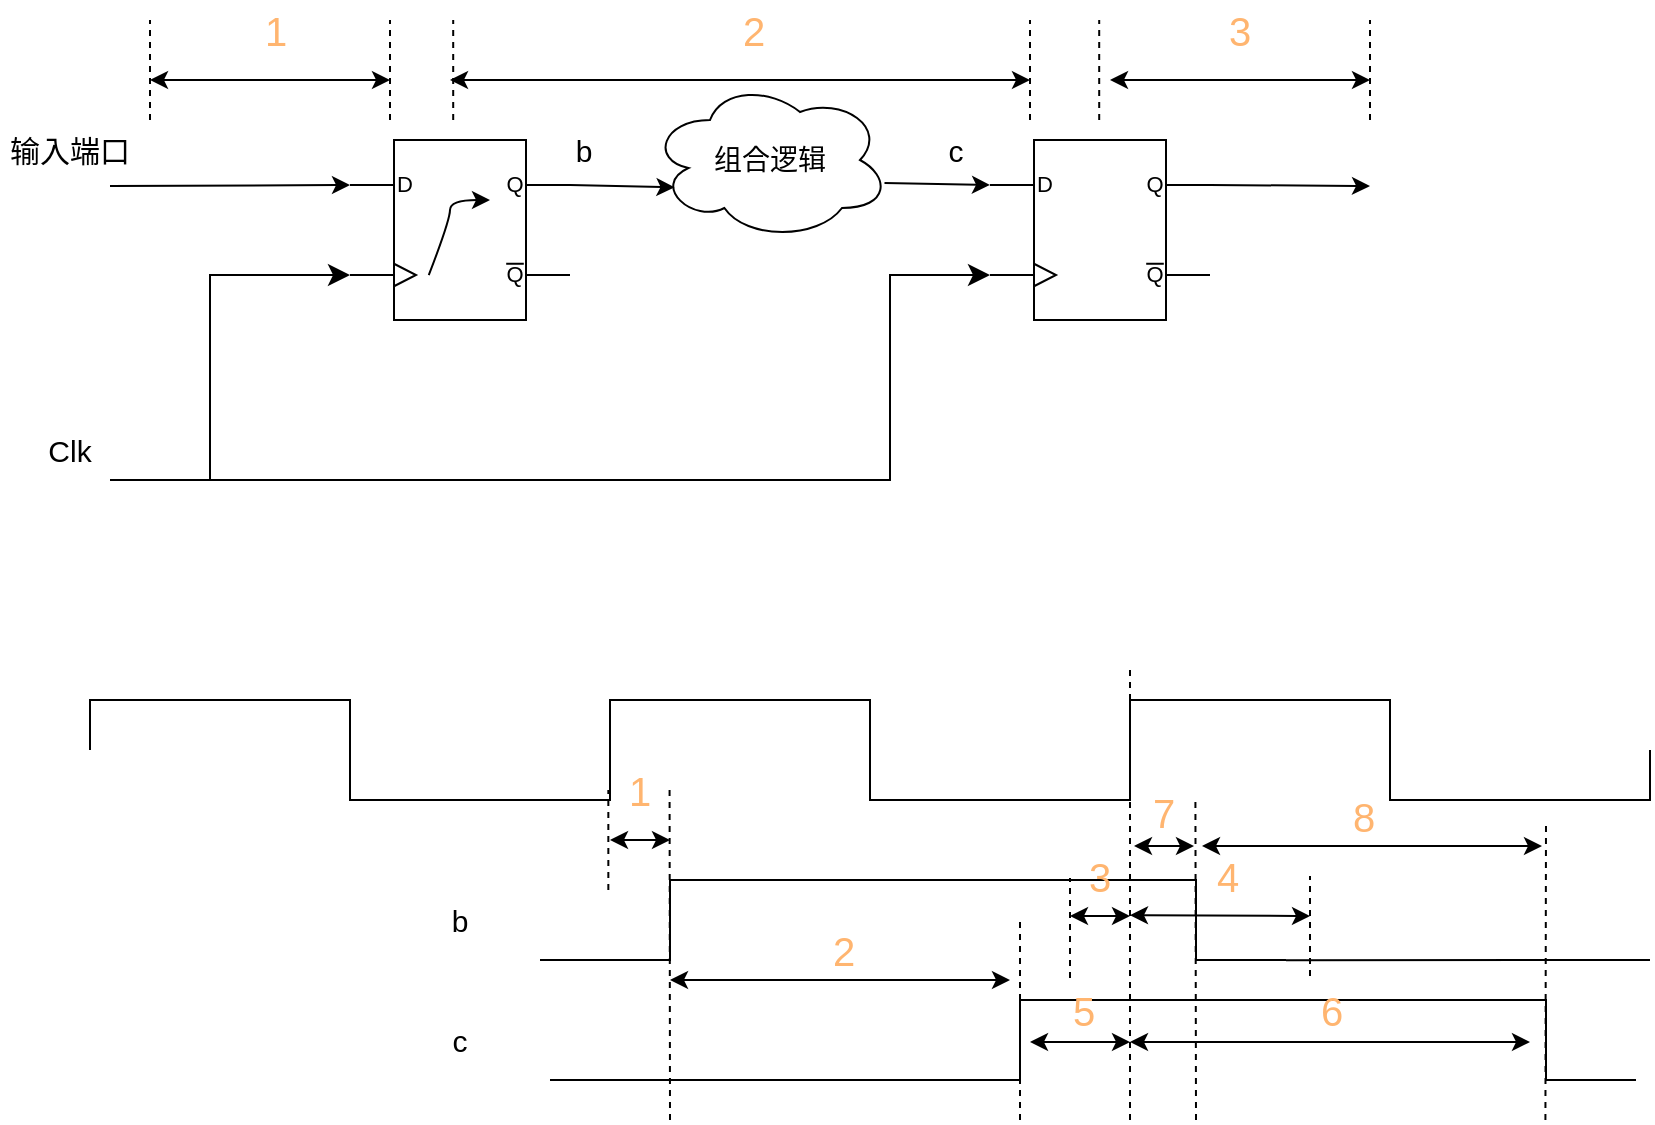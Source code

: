 <mxfile version="24.5.1" type="device">
  <diagram name="第 1 页" id="M3o1P9P7BSfSJ8zf_l1Q">
    <mxGraphModel dx="867" dy="535" grid="1" gridSize="10" guides="1" tooltips="1" connect="1" arrows="1" fold="1" page="1" pageScale="1" pageWidth="827" pageHeight="1169" math="0" shadow="0">
      <root>
        <mxCell id="0" />
        <mxCell id="1" parent="0" />
        <mxCell id="-Ba2hZGBv5FWJ_MVf5gw-1" value="" style="verticalLabelPosition=bottom;shadow=0;dashed=0;align=center;html=1;verticalAlign=top;shape=mxgraph.electrical.logic_gates.d_type_flip-flop;" vertex="1" parent="1">
          <mxGeometry x="250" y="220" width="110" height="90" as="geometry" />
        </mxCell>
        <mxCell id="-Ba2hZGBv5FWJ_MVf5gw-2" value="" style="verticalLabelPosition=bottom;shadow=0;dashed=0;align=center;html=1;verticalAlign=top;shape=mxgraph.electrical.logic_gates.d_type_flip-flop;" vertex="1" parent="1">
          <mxGeometry x="570" y="220" width="110" height="90" as="geometry" />
        </mxCell>
        <mxCell id="-Ba2hZGBv5FWJ_MVf5gw-3" value="" style="endArrow=classic;html=1;rounded=0;entryX=0;entryY=0.25;entryDx=0;entryDy=0;entryPerimeter=0;" edge="1" parent="1" target="-Ba2hZGBv5FWJ_MVf5gw-1">
          <mxGeometry width="50" height="50" relative="1" as="geometry">
            <mxPoint x="130" y="243" as="sourcePoint" />
            <mxPoint x="400" y="290" as="targetPoint" />
          </mxGeometry>
        </mxCell>
        <mxCell id="-Ba2hZGBv5FWJ_MVf5gw-4" value="" style="edgeStyle=elbowEdgeStyle;elbow=horizontal;endArrow=classic;html=1;curved=0;rounded=0;endSize=8;startSize=8;entryX=0;entryY=0.75;entryDx=0;entryDy=0;entryPerimeter=0;" edge="1" parent="1" target="-Ba2hZGBv5FWJ_MVf5gw-2">
          <mxGeometry width="50" height="50" relative="1" as="geometry">
            <mxPoint x="130" y="390" as="sourcePoint" />
            <mxPoint x="190" y="370" as="targetPoint" />
            <Array as="points">
              <mxPoint x="520" y="330" />
            </Array>
          </mxGeometry>
        </mxCell>
        <mxCell id="-Ba2hZGBv5FWJ_MVf5gw-5" value="" style="edgeStyle=elbowEdgeStyle;elbow=horizontal;endArrow=classic;html=1;curved=0;rounded=0;endSize=8;startSize=8;entryX=0;entryY=0.75;entryDx=0;entryDy=0;entryPerimeter=0;" edge="1" parent="1" target="-Ba2hZGBv5FWJ_MVf5gw-1">
          <mxGeometry width="50" height="50" relative="1" as="geometry">
            <mxPoint x="180" y="390" as="sourcePoint" />
            <mxPoint x="380" y="280" as="targetPoint" />
            <Array as="points">
              <mxPoint x="180" y="340" />
            </Array>
          </mxGeometry>
        </mxCell>
        <mxCell id="-Ba2hZGBv5FWJ_MVf5gw-6" value="Clk" style="text;strokeColor=none;align=center;fillColor=none;html=1;verticalAlign=middle;whiteSpace=wrap;rounded=0;fontSize=15;" vertex="1" parent="1">
          <mxGeometry x="80" y="360" width="60" height="30" as="geometry" />
        </mxCell>
        <mxCell id="-Ba2hZGBv5FWJ_MVf5gw-7" value="组合逻辑" style="ellipse;shape=cloud;whiteSpace=wrap;html=1;fontSize=14;" vertex="1" parent="1">
          <mxGeometry x="400" y="190" width="120" height="80" as="geometry" />
        </mxCell>
        <mxCell id="-Ba2hZGBv5FWJ_MVf5gw-8" value="" style="endArrow=classic;html=1;rounded=0;exitX=1;exitY=0.25;exitDx=0;exitDy=0;exitPerimeter=0;entryX=0.102;entryY=0.671;entryDx=0;entryDy=0;entryPerimeter=0;" edge="1" parent="1" source="-Ba2hZGBv5FWJ_MVf5gw-1" target="-Ba2hZGBv5FWJ_MVf5gw-7">
          <mxGeometry width="50" height="50" relative="1" as="geometry">
            <mxPoint x="460" y="320" as="sourcePoint" />
            <mxPoint x="510" y="270" as="targetPoint" />
          </mxGeometry>
        </mxCell>
        <mxCell id="-Ba2hZGBv5FWJ_MVf5gw-9" value="" style="endArrow=classic;html=1;rounded=0;entryX=0;entryY=0.25;entryDx=0;entryDy=0;entryPerimeter=0;exitX=0.977;exitY=0.644;exitDx=0;exitDy=0;exitPerimeter=0;" edge="1" parent="1" source="-Ba2hZGBv5FWJ_MVf5gw-7" target="-Ba2hZGBv5FWJ_MVf5gw-2">
          <mxGeometry width="50" height="50" relative="1" as="geometry">
            <mxPoint x="460" y="320" as="sourcePoint" />
            <mxPoint x="510" y="270" as="targetPoint" />
          </mxGeometry>
        </mxCell>
        <mxCell id="-Ba2hZGBv5FWJ_MVf5gw-10" value="" style="endArrow=classic;html=1;rounded=0;exitX=1;exitY=0.25;exitDx=0;exitDy=0;exitPerimeter=0;" edge="1" parent="1" source="-Ba2hZGBv5FWJ_MVf5gw-2">
          <mxGeometry width="50" height="50" relative="1" as="geometry">
            <mxPoint x="530" y="320" as="sourcePoint" />
            <mxPoint x="760" y="243" as="targetPoint" />
          </mxGeometry>
        </mxCell>
        <mxCell id="-Ba2hZGBv5FWJ_MVf5gw-11" value="输入端口" style="text;strokeColor=none;align=center;fillColor=none;html=1;verticalAlign=middle;whiteSpace=wrap;rounded=0;fontSize=15;" vertex="1" parent="1">
          <mxGeometry x="75" y="210" width="70" height="30" as="geometry" />
        </mxCell>
        <mxCell id="-Ba2hZGBv5FWJ_MVf5gw-13" value="" style="endArrow=none;dashed=1;html=1;rounded=0;" edge="1" parent="1">
          <mxGeometry width="50" height="50" relative="1" as="geometry">
            <mxPoint x="150" y="210" as="sourcePoint" />
            <mxPoint x="150" y="160" as="targetPoint" />
          </mxGeometry>
        </mxCell>
        <mxCell id="-Ba2hZGBv5FWJ_MVf5gw-14" value="" style="endArrow=none;dashed=1;html=1;rounded=0;" edge="1" parent="1">
          <mxGeometry width="50" height="50" relative="1" as="geometry">
            <mxPoint x="270" y="210" as="sourcePoint" />
            <mxPoint x="270" y="160" as="targetPoint" />
          </mxGeometry>
        </mxCell>
        <mxCell id="-Ba2hZGBv5FWJ_MVf5gw-15" value="" style="endArrow=none;dashed=1;html=1;rounded=0;" edge="1" parent="1">
          <mxGeometry width="50" height="50" relative="1" as="geometry">
            <mxPoint x="301.6" y="210" as="sourcePoint" />
            <mxPoint x="301.6" y="160" as="targetPoint" />
          </mxGeometry>
        </mxCell>
        <mxCell id="-Ba2hZGBv5FWJ_MVf5gw-16" value="" style="endArrow=none;dashed=1;html=1;rounded=0;" edge="1" parent="1">
          <mxGeometry width="50" height="50" relative="1" as="geometry">
            <mxPoint x="590" y="210" as="sourcePoint" />
            <mxPoint x="590" y="160" as="targetPoint" />
          </mxGeometry>
        </mxCell>
        <mxCell id="-Ba2hZGBv5FWJ_MVf5gw-17" value="" style="endArrow=none;dashed=1;html=1;rounded=0;" edge="1" parent="1">
          <mxGeometry width="50" height="50" relative="1" as="geometry">
            <mxPoint x="624.6" y="210" as="sourcePoint" />
            <mxPoint x="624.6" y="160" as="targetPoint" />
          </mxGeometry>
        </mxCell>
        <mxCell id="-Ba2hZGBv5FWJ_MVf5gw-18" value="" style="endArrow=none;dashed=1;html=1;rounded=0;" edge="1" parent="1">
          <mxGeometry width="50" height="50" relative="1" as="geometry">
            <mxPoint x="760" y="210" as="sourcePoint" />
            <mxPoint x="760" y="160" as="targetPoint" />
          </mxGeometry>
        </mxCell>
        <mxCell id="-Ba2hZGBv5FWJ_MVf5gw-19" value="" style="endArrow=classic;startArrow=classic;html=1;rounded=0;" edge="1" parent="1">
          <mxGeometry width="50" height="50" relative="1" as="geometry">
            <mxPoint x="150" y="190" as="sourcePoint" />
            <mxPoint x="270" y="190" as="targetPoint" />
          </mxGeometry>
        </mxCell>
        <mxCell id="-Ba2hZGBv5FWJ_MVf5gw-20" value="" style="endArrow=classic;startArrow=classic;html=1;rounded=0;" edge="1" parent="1">
          <mxGeometry width="50" height="50" relative="1" as="geometry">
            <mxPoint x="300" y="190" as="sourcePoint" />
            <mxPoint x="590" y="190" as="targetPoint" />
          </mxGeometry>
        </mxCell>
        <mxCell id="-Ba2hZGBv5FWJ_MVf5gw-21" value="" style="endArrow=classic;startArrow=classic;html=1;rounded=0;" edge="1" parent="1">
          <mxGeometry width="50" height="50" relative="1" as="geometry">
            <mxPoint x="630" y="190" as="sourcePoint" />
            <mxPoint x="760" y="190" as="targetPoint" />
          </mxGeometry>
        </mxCell>
        <mxCell id="-Ba2hZGBv5FWJ_MVf5gw-22" value="" style="curved=1;endArrow=classic;html=1;rounded=0;exitX=0.358;exitY=0.751;exitDx=0;exitDy=0;exitPerimeter=0;" edge="1" parent="1" source="-Ba2hZGBv5FWJ_MVf5gw-1">
          <mxGeometry width="50" height="50" relative="1" as="geometry">
            <mxPoint x="350" y="310" as="sourcePoint" />
            <mxPoint x="320" y="250" as="targetPoint" />
            <Array as="points">
              <mxPoint x="300" y="260" />
              <mxPoint x="300" y="250" />
              <mxPoint x="320" y="250" />
            </Array>
          </mxGeometry>
        </mxCell>
        <mxCell id="-Ba2hZGBv5FWJ_MVf5gw-23" value="b" style="text;strokeColor=none;align=center;fillColor=none;html=1;verticalAlign=middle;whiteSpace=wrap;rounded=0;fontSize=15;" vertex="1" parent="1">
          <mxGeometry x="344" y="210" width="46" height="30" as="geometry" />
        </mxCell>
        <mxCell id="-Ba2hZGBv5FWJ_MVf5gw-24" value="c" style="text;strokeColor=none;align=center;fillColor=none;html=1;verticalAlign=middle;whiteSpace=wrap;rounded=0;fontSize=15;" vertex="1" parent="1">
          <mxGeometry x="530" y="210" width="46" height="30" as="geometry" />
        </mxCell>
        <mxCell id="-Ba2hZGBv5FWJ_MVf5gw-25" value="1" style="text;strokeColor=none;align=center;fillColor=none;html=1;verticalAlign=middle;whiteSpace=wrap;rounded=0;fontSize=20;fontColor=#FFB570;" vertex="1" parent="1">
          <mxGeometry x="190" y="150" width="46" height="30" as="geometry" />
        </mxCell>
        <mxCell id="-Ba2hZGBv5FWJ_MVf5gw-26" value="2" style="text;strokeColor=none;align=center;fillColor=none;html=1;verticalAlign=middle;whiteSpace=wrap;rounded=0;fontSize=20;fontColor=#FFB570;" vertex="1" parent="1">
          <mxGeometry x="429" y="150" width="46" height="30" as="geometry" />
        </mxCell>
        <mxCell id="-Ba2hZGBv5FWJ_MVf5gw-27" value="3" style="text;strokeColor=none;align=center;fillColor=none;html=1;verticalAlign=middle;whiteSpace=wrap;rounded=0;fontSize=20;fontColor=#FFB570;" vertex="1" parent="1">
          <mxGeometry x="672" y="150" width="46" height="30" as="geometry" />
        </mxCell>
        <mxCell id="-Ba2hZGBv5FWJ_MVf5gw-28" value="" style="pointerEvents=1;verticalLabelPosition=bottom;shadow=0;dashed=0;align=center;html=1;verticalAlign=top;shape=mxgraph.electrical.waveforms.square_wave;" vertex="1" parent="1">
          <mxGeometry x="120" y="500" width="260" height="50" as="geometry" />
        </mxCell>
        <mxCell id="-Ba2hZGBv5FWJ_MVf5gw-30" value="" style="pointerEvents=1;verticalLabelPosition=bottom;shadow=0;dashed=0;align=center;html=1;verticalAlign=top;shape=mxgraph.electrical.waveforms.square_wave;" vertex="1" parent="1">
          <mxGeometry x="380" y="500" width="260" height="50" as="geometry" />
        </mxCell>
        <mxCell id="-Ba2hZGBv5FWJ_MVf5gw-31" value="" style="pointerEvents=1;verticalLabelPosition=bottom;shadow=0;dashed=0;align=center;html=1;verticalAlign=top;shape=mxgraph.electrical.waveforms.square_wave;" vertex="1" parent="1">
          <mxGeometry x="640" y="500" width="260" height="50" as="geometry" />
        </mxCell>
        <mxCell id="-Ba2hZGBv5FWJ_MVf5gw-32" value="b" style="text;strokeColor=none;align=center;fillColor=none;html=1;verticalAlign=middle;whiteSpace=wrap;rounded=0;fontSize=15;" vertex="1" parent="1">
          <mxGeometry x="282" y="595" width="46" height="30" as="geometry" />
        </mxCell>
        <mxCell id="-Ba2hZGBv5FWJ_MVf5gw-34" value="" style="pointerEvents=1;verticalLabelPosition=bottom;shadow=0;dashed=0;align=center;html=1;verticalAlign=top;shape=mxgraph.electrical.waveforms.step_1;" vertex="1" parent="1">
          <mxGeometry x="345" y="590" width="130" height="40" as="geometry" />
        </mxCell>
        <mxCell id="-Ba2hZGBv5FWJ_MVf5gw-35" value="" style="endArrow=none;html=1;rounded=0;exitX=0.974;exitY=0.057;exitDx=0;exitDy=0;exitPerimeter=0;" edge="1" parent="1">
          <mxGeometry width="50" height="50" relative="1" as="geometry">
            <mxPoint x="475.0" y="589.96" as="sourcePoint" />
            <mxPoint x="630" y="590" as="targetPoint" />
          </mxGeometry>
        </mxCell>
        <mxCell id="-Ba2hZGBv5FWJ_MVf5gw-36" value="" style="pointerEvents=1;verticalLabelPosition=bottom;shadow=0;dashed=0;align=center;html=1;verticalAlign=top;shape=mxgraph.electrical.waveforms.step_2;" vertex="1" parent="1">
          <mxGeometry x="628" y="590" width="90" height="40" as="geometry" />
        </mxCell>
        <mxCell id="-Ba2hZGBv5FWJ_MVf5gw-37" value="c" style="text;strokeColor=none;align=center;fillColor=none;html=1;verticalAlign=middle;whiteSpace=wrap;rounded=0;fontSize=15;" vertex="1" parent="1">
          <mxGeometry x="282" y="655.04" width="46" height="30" as="geometry" />
        </mxCell>
        <mxCell id="-Ba2hZGBv5FWJ_MVf5gw-38" value="" style="pointerEvents=1;verticalLabelPosition=bottom;shadow=0;dashed=0;align=center;html=1;verticalAlign=top;shape=mxgraph.electrical.waveforms.step_1;" vertex="1" parent="1">
          <mxGeometry x="520" y="650.06" width="130" height="40" as="geometry" />
        </mxCell>
        <mxCell id="-Ba2hZGBv5FWJ_MVf5gw-39" value="" style="endArrow=none;html=1;rounded=0;exitX=0.974;exitY=0.057;exitDx=0;exitDy=0;exitPerimeter=0;" edge="1" parent="1">
          <mxGeometry width="50" height="50" relative="1" as="geometry">
            <mxPoint x="650.0" y="650.02" as="sourcePoint" />
            <mxPoint x="805" y="650.06" as="targetPoint" />
          </mxGeometry>
        </mxCell>
        <mxCell id="-Ba2hZGBv5FWJ_MVf5gw-40" value="" style="pointerEvents=1;verticalLabelPosition=bottom;shadow=0;dashed=0;align=center;html=1;verticalAlign=top;shape=mxgraph.electrical.waveforms.step_2;" vertex="1" parent="1">
          <mxGeometry x="803" y="650.06" width="90" height="40" as="geometry" />
        </mxCell>
        <mxCell id="-Ba2hZGBv5FWJ_MVf5gw-41" value="" style="endArrow=none;html=1;rounded=0;entryX=0.014;entryY=0.998;entryDx=0;entryDy=0;entryPerimeter=0;" edge="1" parent="1" target="-Ba2hZGBv5FWJ_MVf5gw-38">
          <mxGeometry width="50" height="50" relative="1" as="geometry">
            <mxPoint x="350" y="690" as="sourcePoint" />
            <mxPoint x="550" y="590" as="targetPoint" />
          </mxGeometry>
        </mxCell>
        <mxCell id="-Ba2hZGBv5FWJ_MVf5gw-42" value="" style="endArrow=none;dashed=1;html=1;rounded=0;" edge="1" parent="1">
          <mxGeometry width="50" height="50" relative="1" as="geometry">
            <mxPoint x="379.17" y="595" as="sourcePoint" />
            <mxPoint x="379.17" y="545" as="targetPoint" />
          </mxGeometry>
        </mxCell>
        <mxCell id="-Ba2hZGBv5FWJ_MVf5gw-43" value="" style="endArrow=none;dashed=1;html=1;rounded=0;" edge="1" parent="1">
          <mxGeometry width="50" height="50" relative="1" as="geometry">
            <mxPoint x="410" y="710" as="sourcePoint" />
            <mxPoint x="409.79" y="545" as="targetPoint" />
          </mxGeometry>
        </mxCell>
        <mxCell id="-Ba2hZGBv5FWJ_MVf5gw-44" value="" style="endArrow=classic;startArrow=classic;html=1;rounded=0;" edge="1" parent="1">
          <mxGeometry width="50" height="50" relative="1" as="geometry">
            <mxPoint x="380" y="570" as="sourcePoint" />
            <mxPoint x="410" y="570" as="targetPoint" />
          </mxGeometry>
        </mxCell>
        <mxCell id="-Ba2hZGBv5FWJ_MVf5gw-45" value="1" style="text;strokeColor=none;align=center;fillColor=none;html=1;verticalAlign=middle;whiteSpace=wrap;rounded=0;fontSize=20;fontColor=#FFB570;" vertex="1" parent="1">
          <mxGeometry x="372" y="530" width="46" height="30" as="geometry" />
        </mxCell>
        <mxCell id="-Ba2hZGBv5FWJ_MVf5gw-46" value="" style="endArrow=none;dashed=1;html=1;rounded=0;" edge="1" parent="1">
          <mxGeometry width="50" height="50" relative="1" as="geometry">
            <mxPoint x="585" y="710" as="sourcePoint" />
            <mxPoint x="585" y="610" as="targetPoint" />
          </mxGeometry>
        </mxCell>
        <mxCell id="-Ba2hZGBv5FWJ_MVf5gw-47" value="" style="endArrow=classic;startArrow=classic;html=1;rounded=0;" edge="1" parent="1">
          <mxGeometry width="50" height="50" relative="1" as="geometry">
            <mxPoint x="410" y="640" as="sourcePoint" />
            <mxPoint x="580" y="640" as="targetPoint" />
          </mxGeometry>
        </mxCell>
        <mxCell id="-Ba2hZGBv5FWJ_MVf5gw-48" value="2" style="text;strokeColor=none;align=center;fillColor=none;html=1;verticalAlign=middle;whiteSpace=wrap;rounded=0;fontSize=20;fontColor=#FFB570;" vertex="1" parent="1">
          <mxGeometry x="474" y="610" width="46" height="30" as="geometry" />
        </mxCell>
        <mxCell id="-Ba2hZGBv5FWJ_MVf5gw-49" value="" style="endArrow=none;dashed=1;html=1;rounded=0;" edge="1" parent="1">
          <mxGeometry width="50" height="50" relative="1" as="geometry">
            <mxPoint x="640" y="710" as="sourcePoint" />
            <mxPoint x="640" y="485" as="targetPoint" />
          </mxGeometry>
        </mxCell>
        <mxCell id="-Ba2hZGBv5FWJ_MVf5gw-50" value="" style="endArrow=none;dashed=1;html=1;rounded=0;" edge="1" parent="1">
          <mxGeometry width="50" height="50" relative="1" as="geometry">
            <mxPoint x="610" y="639" as="sourcePoint" />
            <mxPoint x="610" y="589" as="targetPoint" />
          </mxGeometry>
        </mxCell>
        <mxCell id="-Ba2hZGBv5FWJ_MVf5gw-52" value="" style="endArrow=classic;startArrow=classic;html=1;rounded=0;" edge="1" parent="1">
          <mxGeometry width="50" height="50" relative="1" as="geometry">
            <mxPoint x="590" y="671" as="sourcePoint" />
            <mxPoint x="640" y="671" as="targetPoint" />
          </mxGeometry>
        </mxCell>
        <mxCell id="-Ba2hZGBv5FWJ_MVf5gw-53" value="5" style="text;strokeColor=none;align=center;fillColor=none;html=1;verticalAlign=middle;whiteSpace=wrap;rounded=0;fontSize=20;fontColor=#FFB570;" vertex="1" parent="1">
          <mxGeometry x="594" y="640" width="46" height="30" as="geometry" />
        </mxCell>
        <mxCell id="-Ba2hZGBv5FWJ_MVf5gw-54" value="" style="endArrow=classic;startArrow=classic;html=1;rounded=0;" edge="1" parent="1">
          <mxGeometry width="50" height="50" relative="1" as="geometry">
            <mxPoint x="610" y="608" as="sourcePoint" />
            <mxPoint x="640" y="608" as="targetPoint" />
          </mxGeometry>
        </mxCell>
        <mxCell id="-Ba2hZGBv5FWJ_MVf5gw-55" value="3" style="text;strokeColor=none;align=center;fillColor=none;html=1;verticalAlign=middle;whiteSpace=wrap;rounded=0;fontSize=20;fontColor=#FFB570;" vertex="1" parent="1">
          <mxGeometry x="602" y="573" width="46" height="30" as="geometry" />
        </mxCell>
        <mxCell id="-Ba2hZGBv5FWJ_MVf5gw-57" value="" style="endArrow=classic;startArrow=classic;html=1;rounded=0;" edge="1" parent="1">
          <mxGeometry width="50" height="50" relative="1" as="geometry">
            <mxPoint x="640" y="607.59" as="sourcePoint" />
            <mxPoint x="730" y="608" as="targetPoint" />
          </mxGeometry>
        </mxCell>
        <mxCell id="-Ba2hZGBv5FWJ_MVf5gw-58" value="4" style="text;strokeColor=none;align=center;fillColor=none;html=1;verticalAlign=middle;whiteSpace=wrap;rounded=0;fontSize=20;fontColor=#FFB570;" vertex="1" parent="1">
          <mxGeometry x="666" y="573" width="46" height="30" as="geometry" />
        </mxCell>
        <mxCell id="-Ba2hZGBv5FWJ_MVf5gw-59" value="" style="endArrow=none;dashed=1;html=1;rounded=0;" edge="1" parent="1">
          <mxGeometry width="50" height="50" relative="1" as="geometry">
            <mxPoint x="847.71" y="710" as="sourcePoint" />
            <mxPoint x="848" y="560" as="targetPoint" />
          </mxGeometry>
        </mxCell>
        <mxCell id="-Ba2hZGBv5FWJ_MVf5gw-60" value="" style="endArrow=classic;startArrow=classic;html=1;rounded=0;" edge="1" parent="1">
          <mxGeometry width="50" height="50" relative="1" as="geometry">
            <mxPoint x="640" y="671" as="sourcePoint" />
            <mxPoint x="840" y="671" as="targetPoint" />
          </mxGeometry>
        </mxCell>
        <mxCell id="-Ba2hZGBv5FWJ_MVf5gw-61" value="6" style="text;strokeColor=none;align=center;fillColor=none;html=1;verticalAlign=middle;whiteSpace=wrap;rounded=0;fontSize=20;fontColor=#FFB570;" vertex="1" parent="1">
          <mxGeometry x="718" y="640" width="46" height="30" as="geometry" />
        </mxCell>
        <mxCell id="-Ba2hZGBv5FWJ_MVf5gw-62" value="" style="endArrow=none;html=1;rounded=0;exitX=1;exitY=1.004;exitDx=0;exitDy=0;exitPerimeter=0;" edge="1" parent="1" source="-Ba2hZGBv5FWJ_MVf5gw-36">
          <mxGeometry width="50" height="50" relative="1" as="geometry">
            <mxPoint x="720" y="630" as="sourcePoint" />
            <mxPoint x="900" y="630" as="targetPoint" />
          </mxGeometry>
        </mxCell>
        <mxCell id="-Ba2hZGBv5FWJ_MVf5gw-63" value="" style="endArrow=none;dashed=1;html=1;rounded=0;" edge="1" parent="1">
          <mxGeometry width="50" height="50" relative="1" as="geometry">
            <mxPoint x="673" y="710" as="sourcePoint" />
            <mxPoint x="672.71" y="550" as="targetPoint" />
          </mxGeometry>
        </mxCell>
        <mxCell id="-Ba2hZGBv5FWJ_MVf5gw-64" value="" style="endArrow=classic;startArrow=classic;html=1;rounded=0;" edge="1" parent="1">
          <mxGeometry width="50" height="50" relative="1" as="geometry">
            <mxPoint x="642" y="573" as="sourcePoint" />
            <mxPoint x="672" y="573" as="targetPoint" />
          </mxGeometry>
        </mxCell>
        <mxCell id="-Ba2hZGBv5FWJ_MVf5gw-65" value="7" style="text;strokeColor=none;align=center;fillColor=none;html=1;verticalAlign=middle;whiteSpace=wrap;rounded=0;fontSize=20;fontColor=#FFB570;" vertex="1" parent="1">
          <mxGeometry x="634" y="546" width="46" height="20" as="geometry" />
        </mxCell>
        <mxCell id="-Ba2hZGBv5FWJ_MVf5gw-66" value="" style="endArrow=classic;startArrow=classic;html=1;rounded=0;" edge="1" parent="1">
          <mxGeometry width="50" height="50" relative="1" as="geometry">
            <mxPoint x="676" y="573" as="sourcePoint" />
            <mxPoint x="846" y="573" as="targetPoint" />
          </mxGeometry>
        </mxCell>
        <mxCell id="-Ba2hZGBv5FWJ_MVf5gw-67" value="8" style="text;strokeColor=none;align=center;fillColor=none;html=1;verticalAlign=middle;whiteSpace=wrap;rounded=0;fontSize=20;fontColor=#FFB570;" vertex="1" parent="1">
          <mxGeometry x="734" y="543" width="46" height="30" as="geometry" />
        </mxCell>
        <mxCell id="-Ba2hZGBv5FWJ_MVf5gw-68" value="" style="endArrow=none;dashed=1;html=1;rounded=0;" edge="1" parent="1">
          <mxGeometry width="50" height="50" relative="1" as="geometry">
            <mxPoint x="730" y="638" as="sourcePoint" />
            <mxPoint x="730" y="588" as="targetPoint" />
          </mxGeometry>
        </mxCell>
      </root>
    </mxGraphModel>
  </diagram>
</mxfile>
